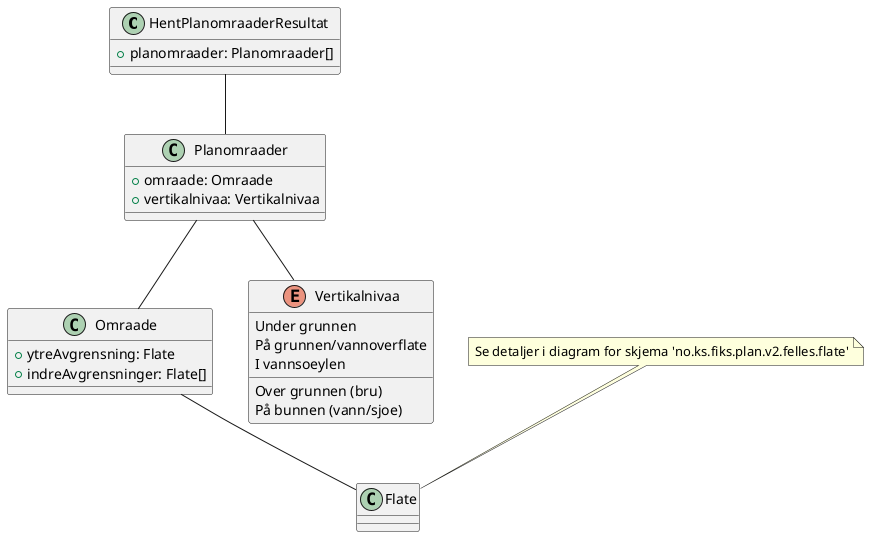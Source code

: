 @startuml

class HentPlanomraaderResultat {
    +planomraader: Planomraader[]
}

class Planomraader {
    +omraade: Omraade
    +vertikalnivaa: Vertikalnivaa
}

class Omraade {
    +ytreAvgrensning: Flate
    +indreAvgrensninger: Flate[]
}

enum Vertikalnivaa {
    Under grunnen
    På grunnen/vannoverflate
    Over grunnen (bru)
    På bunnen (vann/sjoe)
    I vannsoeylen
}

HentPlanomraaderResultat -- Planomraader
Planomraader -- Omraade
Planomraader -- Vertikalnivaa
Omraade -- Flate

note top of Flate : Se detaljer i diagram for skjema 'no.ks.fiks.plan.v2.felles.flate'

@enduml